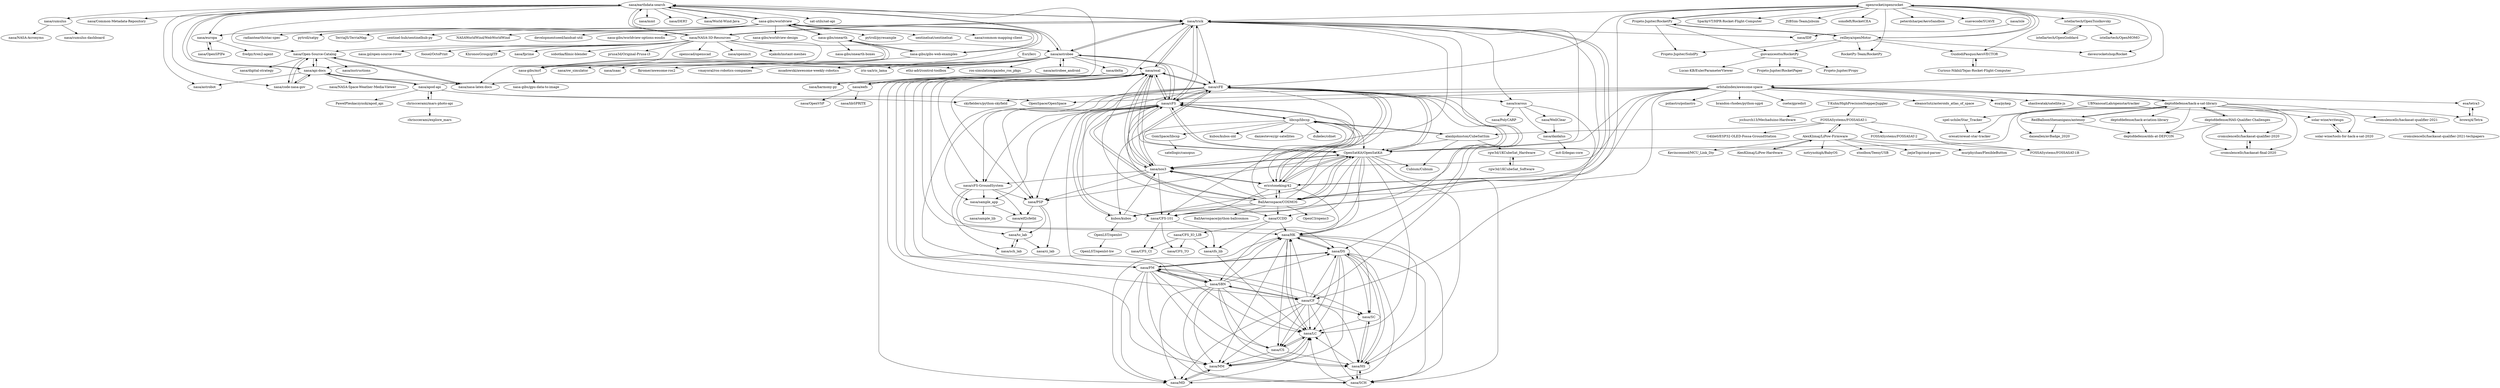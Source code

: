 digraph G {
"nasa/earthdata-search" -> "nasa/Common-Metadata-Repository"
"nasa/earthdata-search" -> "nasa/cumulus"
"nasa/earthdata-search" -> "nasa/Open-Source-Catalog"
"nasa/earthdata-search" -> "nasa/trick"
"nasa/earthdata-search" -> "nasa/mmt"
"nasa/earthdata-search" -> "nasa/api-docs"
"nasa/earthdata-search" -> "nasa/code-nasa-gov"
"nasa/earthdata-search" -> "nasa/europa"
"nasa/earthdata-search" -> "nasa/NASA-3D-Resources"
"nasa/earthdata-search" -> "nasa/astrobee"
"nasa/earthdata-search" -> "nasa/DERT"
"nasa/earthdata-search" -> "nasa/World-Wind-Java" ["e"=1]
"nasa/earthdata-search" -> "nasa/astrobot"
"nasa/earthdata-search" -> "nasa-gibs/worldview"
"nasa/earthdata-search" -> "sat-utils/sat-api" ["e"=1]
"nasa/NASA-3D-Resources" -> "nasa/trick"
"nasa/NASA-3D-Resources" -> "nasa/openmct" ["e"=1]
"nasa/NASA-3D-Resources" -> "nasa/earthdata-search"
"nasa/NASA-3D-Resources" -> "nasa/astrobee"
"nasa/NASA-3D-Resources" -> "nasa/Open-Source-Catalog"
"nasa/NASA-3D-Resources" -> "wjakob/instant-meshes" ["e"=1]
"nasa/NASA-3D-Resources" -> "nasa-jpl/open-source-rover" ["e"=1]
"nasa/NASA-3D-Resources" -> "foosel/OctoPrint" ["e"=1]
"nasa/NASA-3D-Resources" -> "nasa/api-docs"
"nasa/NASA-3D-Resources" -> "KhronosGroup/glTF" ["e"=1]
"nasa/NASA-3D-Resources" -> "nasa/fprime" ["e"=1]
"nasa/NASA-3D-Resources" -> "sobotka/filmic-blender" ["e"=1]
"nasa/NASA-3D-Resources" -> "prusa3d/Original-Prusa-i3" ["e"=1]
"nasa/NASA-3D-Resources" -> "openscad/openscad" ["e"=1]
"nasa/NASA-3D-Resources" -> "nasa/nasa-latex-docs"
"nasa/osal" -> "nasa/cFE"
"nasa/osal" -> "nasa/cFS"
"nasa/osal" -> "nasa/PSP"
"nasa/osal" -> "nasa/CF"
"nasa/osal" -> "OpenSatKit/OpenSatKit"
"nasa/osal" -> "nasa/eefs"
"nasa/osal" -> "nasa/nos3"
"nasa/osal" -> "nasa/FM"
"nasa/osal" -> "nasa/cFS-GroundSystem"
"nasa/osal" -> "nasa/DS"
"nasa/osal" -> "nasa/SBN"
"nasa/osal" -> "nasa/MD"
"nasa/osal" -> "nasa/MM"
"nasa/osal" -> "nasa/trick"
"nasa/osal" -> "nasa/HK"
"istellartech/OpenGoddard" -> "istellartech/OpenTsiolkovsky"
"nasa-gibs/worldview" -> "nasa-gibs/onearth"
"nasa-gibs/worldview" -> "nasa-gibs/gibs-web-examples"
"nasa-gibs/worldview" -> "nasa-gibs/mrf"
"nasa-gibs/worldview" -> "pytroll/satpy" ["e"=1]
"nasa-gibs/worldview" -> "TerriaJS/TerriaMap" ["e"=1]
"nasa-gibs/worldview" -> "sentinel-hub/sentinelhub-py" ["e"=1]
"nasa-gibs/worldview" -> "NASAWorldWind/WebWorldWind" ["e"=1]
"nasa-gibs/worldview" -> "developmentseed/landsat-util" ["e"=1]
"nasa-gibs/worldview" -> "nasa/earthdata-search"
"nasa-gibs/worldview" -> "nasa-gibs/worldview-options-eosdis"
"nasa-gibs/worldview" -> "nasa-gibs/worldview-design"
"nasa-gibs/worldview" -> "pytroll/pyresample" ["e"=1]
"nasa-gibs/worldview" -> "sentinelsat/sentinelsat" ["e"=1]
"nasa-gibs/worldview" -> "nasa/common-mapping-client"
"nasa-gibs/worldview" -> "radiantearth/stac-spec" ["e"=1]
"nasa/astrobee" -> "nasa/astrobee_android"
"nasa/astrobee" -> "nasa/trick"
"nasa/astrobee" -> "nasa/cFS"
"nasa/astrobee" -> "nasa/delta"
"nasa/astrobee" -> "nasa/ow_simulator"
"nasa/astrobee" -> "nasa/cFE"
"nasa/astrobee" -> "nasa/isaac"
"nasa/astrobee" -> "fkromer/awesome-ros2" ["e"=1]
"nasa/astrobee" -> "vmayoral/ros-robotics-companies" ["e"=1]
"nasa/astrobee" -> "nasa/osal"
"nasa/astrobee" -> "msadowski/awesome-weekly-robotics" ["e"=1]
"nasa/astrobee" -> "iris-ua/iris_lama" ["e"=1]
"nasa/astrobee" -> "ethz-adrl/control-toolbox" ["e"=1]
"nasa/astrobee" -> "nasa/earthdata-search"
"nasa/astrobee" -> "ros-simulation/gazebo_ros_pkgs" ["e"=1]
"BallAerospace/COSMOS" -> "OpenSatKit/OpenSatKit"
"BallAerospace/COSMOS" -> "ericstoneking/42"
"BallAerospace/COSMOS" -> "nasa/cFE"
"BallAerospace/COSMOS" -> "nasa/nos3"
"BallAerospace/COSMOS" -> "nasa/cFS"
"BallAerospace/COSMOS" -> "kubos/kubos"
"BallAerospace/COSMOS" -> "nasa/CCDD"
"BallAerospace/COSMOS" -> "nasa/CFS-101"
"BallAerospace/COSMOS" -> "nasa/osal"
"BallAerospace/COSMOS" -> "nasa/trick"
"BallAerospace/COSMOS" -> "BallAerospace/python-ballcosmos"
"BallAerospace/COSMOS" -> "libcsp/libcsp"
"BallAerospace/COSMOS" -> "OpenC3/openc3"
"OpenSatKit/OpenSatKit" -> "nasa/cFS"
"OpenSatKit/OpenSatKit" -> "nasa/nos3"
"OpenSatKit/OpenSatKit" -> "nasa/cFE"
"OpenSatKit/OpenSatKit" -> "ericstoneking/42"
"OpenSatKit/OpenSatKit" -> "nasa/CFS-101"
"OpenSatKit/OpenSatKit" -> "nasa/CCDD"
"OpenSatKit/OpenSatKit" -> "nasa/PSP"
"OpenSatKit/OpenSatKit" -> "BallAerospace/COSMOS"
"OpenSatKit/OpenSatKit" -> "nasa/SCH"
"OpenSatKit/OpenSatKit" -> "nasa/HK"
"OpenSatKit/OpenSatKit" -> "nasa/SBN"
"OpenSatKit/OpenSatKit" -> "Cubium/Cubium"
"OpenSatKit/OpenSatKit" -> "nasa/osal"
"OpenSatKit/OpenSatKit" -> "nasa/LC"
"OpenSatKit/OpenSatKit" -> "nasa/HS"
"nasa/cFS" -> "nasa/cFE"
"nasa/cFS" -> "nasa/osal"
"nasa/cFS" -> "OpenSatKit/OpenSatKit"
"nasa/cFS" -> "nasa/nos3"
"nasa/cFS" -> "nasa/PSP"
"nasa/cFS" -> "nasa/cFS-GroundSystem"
"nasa/cFS" -> "nasa/CFS-101"
"nasa/cFS" -> "ericstoneking/42"
"nasa/cFS" -> "nasa/trick"
"nasa/cFS" -> "nasa/CCDD"
"nasa/cFS" -> "nasa/astrobee"
"nasa/cFS" -> "nasa/sample_app"
"nasa/cFS" -> "kubos/kubos"
"nasa/cFS" -> "libcsp/libcsp"
"nasa/cFS" -> "BallAerospace/COSMOS"
"alanbjohnston/CubeSatSim" -> "libcsp/libcsp"
"alanbjohnston/CubeSatSim" -> "rgw3d/1KCubeSat_Hardware"
"alanbjohnston/CubeSatSim" -> "OpenSatKit/OpenSatKit"
"alanbjohnston/CubeSatSim" -> "Cubium/Cubium"
"orbitalindex/awesome-space" -> "deptofdefense/hack-a-sat-library"
"orbitalindex/awesome-space" -> "poliastro/poliastro" ["e"=1]
"orbitalindex/awesome-space" -> "OpenSatKit/OpenSatKit"
"orbitalindex/awesome-space" -> "nasa/cFS"
"orbitalindex/awesome-space" -> "ericstoneking/42"
"orbitalindex/awesome-space" -> "skyfielders/python-skyfield" ["e"=1]
"orbitalindex/awesome-space" -> "brandon-rhodes/python-sgp4" ["e"=1]
"orbitalindex/awesome-space" -> "csete/gpredict" ["e"=1]
"orbitalindex/awesome-space" -> "kubos/kubos"
"orbitalindex/awesome-space" -> "eleanorlutz/asteroids_atlas_of_space" ["e"=1]
"orbitalindex/awesome-space" -> "esa/tetra3"
"orbitalindex/awesome-space" -> "nasa/nos3"
"orbitalindex/awesome-space" -> "esa/pykep" ["e"=1]
"orbitalindex/awesome-space" -> "shashwatak/satellite-js" ["e"=1]
"orbitalindex/awesome-space" -> "OpenSpace/OpenSpace" ["e"=1]
"libcsp/libcsp" -> "alanbjohnston/CubeSatSim"
"libcsp/libcsp" -> "OpenSatKit/OpenSatKit"
"libcsp/libcsp" -> "daniestevez/gr-satellites" ["e"=1]
"libcsp/libcsp" -> "nasa/cFS"
"libcsp/libcsp" -> "dukelec/cdnet" ["e"=1]
"libcsp/libcsp" -> "kubos/kubos-old"
"libcsp/libcsp" -> "kubos/kubos"
"libcsp/libcsp" -> "GomSpace/libcsp"
"libcsp/libcsp" -> "ericstoneking/42"
"T-Kuhn/HighPrecisionStepperJuggler" -> "FOSSASystems/FOSSASAT-1"
"T-Kuhn/HighPrecisionStepperJuggler" -> "jcchurch13/Mechaduino-Hardware" ["e"=1]
"nasa/MM" -> "nasa/MD"
"nasa/MM" -> "nasa/LC"
"nasa/cFE" -> "nasa/cFS"
"nasa/cFE" -> "nasa/osal"
"nasa/cFE" -> "OpenSatKit/OpenSatKit"
"nasa/cFE" -> "nasa/PSP"
"nasa/cFE" -> "nasa/CF"
"nasa/cFE" -> "nasa/nos3"
"nasa/cFE" -> "nasa/cFS-GroundSystem"
"nasa/cFE" -> "nasa/CFS-101"
"nasa/cFE" -> "nasa/FM"
"nasa/cFE" -> "ericstoneking/42"
"nasa/cFE" -> "nasa/HK"
"nasa/cFE" -> "nasa/DS"
"nasa/cFE" -> "nasa/sample_app"
"nasa/cFE" -> "nasa/SBN"
"nasa/cFE" -> "nasa/icarous"
"Projeto-Jupiter/RocketPy" -> "reilleya/openMotor"
"Projeto-Jupiter/RocketPy" -> "Projeto-Jupiter/SolidPy"
"Projeto-Jupiter/RocketPy" -> "openrocket/openrocket"
"Projeto-Jupiter/RocketPy" -> "giovaniceotto/RocketPy"
"kubos/kubos" -> "nasa/nos3"
"kubos/kubos" -> "OpenSatKit/OpenSatKit"
"kubos/kubos" -> "OpenLST/openlst"
"kubos/kubos" -> "nasa/cFS"
"cromulencellc/hackasat-qualifier-2021" -> "cromulencellc/hackasat-qualifier-2021-techpapers"
"deptofdefense/hack-aviation-library" -> "deptofdefense/dds-at-DEFCON"
"chrisccerami/mars-photo-api" -> "nasa/apod-api"
"chrisccerami/mars-photo-api" -> "chrisccerami/explore_mars"
"nasa/cumulus" -> "nasa/cumulus-dashboard"
"nasa/cumulus" -> "nasa/NASA-Acronyms"
"solar-wine/writeups" -> "solar-wine/tools-for-hack-a-sat-2020"
"deptofdefense/hack-a-sat-library" -> "deptofdefense/HAS-Qualifier-Challenges"
"deptofdefense/hack-a-sat-library" -> "deptofdefense/hack-aviation-library"
"deptofdefense/hack-a-sat-library" -> "cromulencellc/hackasat-final-2020"
"deptofdefense/hack-a-sat-library" -> "deptofdefense/dds-at-DEFCON"
"deptofdefense/hack-a-sat-library" -> "cromulencellc/hackasat-qualifier-2020"
"deptofdefense/hack-a-sat-library" -> "RedBalloonShenanigans/antenny"
"deptofdefense/hack-a-sat-library" -> "solar-wine/tools-for-hack-a-sat-2020"
"deptofdefense/hack-a-sat-library" -> "orbitalindex/awesome-space"
"deptofdefense/hack-a-sat-library" -> "cromulencellc/hackasat-qualifier-2021"
"deptofdefense/hack-a-sat-library" -> "solar-wine/writeups"
"deptofdefense/hack-a-sat-library" -> "OpenSatKit/OpenSatKit"
"deptofdefense/hack-a-sat-library" -> "daneallen/avBadge_2020"
"FOSSASystems/FOSSASAT-1" -> "AlexKlimaj/LiPow-Firmware"
"FOSSASystems/FOSSASAT-1" -> "FOSSASystems/FOSSASAT-2"
"FOSSASystems/FOSSASAT-1" -> "G4lile0/ESP32-OLED-Fossa-GroundStation"
"FOSSASystems/FOSSASAT-1" -> "FOSSASystems/FOSSASAT-1B"
"FOSSASystems/FOSSASAT-1" -> "alanbjohnston/CubeSatSim"
"nasa/eefs" -> "nasa/OpenVSP" ["e"=1]
"nasa/eefs" -> "nasa/osal"
"nasa/eefs" -> "nasa/libSPRITE"
"FOSSASystems/FOSSASAT-2" -> "FOSSASystems/FOSSASAT-1B"
"AlexKlimaj/LiPow-Firmware" -> "AlexKlimaj/LiPow-Hardware"
"AlexKlimaj/LiPow-Firmware" -> "FOSSASystems/FOSSASAT-1"
"AlexKlimaj/LiPow-Firmware" -> "notrynohigh/BabyOS" ["e"=1]
"AlexKlimaj/LiPow-Firmware" -> "xtoolbox/TeenyUSB" ["e"=1]
"AlexKlimaj/LiPow-Firmware" -> "jiejieTop/cmd-parser" ["e"=1]
"AlexKlimaj/LiPow-Firmware" -> "murphyzhao/FlexibleButton" ["e"=1]
"AlexKlimaj/LiPow-Firmware" -> "Kevincoooool/MCU_Link_Diy" ["e"=1]
"istellartech/OpenTsiolkovsky" -> "istellartech/OpenGoddard"
"istellartech/OpenTsiolkovsky" -> "istellartech/OpenMOMO"
"nasa/MD" -> "nasa/MM"
"nasa/MD" -> "nasa/LC"
"nasa/cfs_lib" -> "nasa/LC"
"nasa/icarous" -> "nasa/daidalus"
"nasa/icarous" -> "nasa/WellClear"
"nasa/icarous" -> "nasa/PolyCARP"
"nasa/icarous" -> "nasa/CF"
"nasa/trick" -> "nasa/cFE"
"nasa/trick" -> "nasa/cFS"
"nasa/trick" -> "nasa/astrobee"
"nasa/trick" -> "nasa/osal"
"nasa/trick" -> "nasa/nos3"
"nasa/trick" -> "nasa/CFS-101"
"nasa/trick" -> "nasa/IDF"
"nasa/trick" -> "ericstoneking/42"
"nasa/trick" -> "OpenSatKit/OpenSatKit"
"nasa/trick" -> "BallAerospace/COSMOS"
"nasa/trick" -> "nasa/earthdata-search"
"nasa/trick" -> "nasa/icarous"
"nasa/trick" -> "nasa/europa"
"nasa/trick" -> "nasa/nasa-latex-docs"
"nasa/trick" -> "nasa/NASA-3D-Resources"
"reilleya/openMotor" -> "Projeto-Jupiter/RocketPy"
"reilleya/openMotor" -> "openrocket/openrocket"
"reilleya/openMotor" -> "davesrocketshop/Rocket"
"reilleya/openMotor" -> "giovaniceotto/RocketPy"
"reilleya/openMotor" -> "GuidodiPasquo/AeroVECTOR"
"reilleya/openMotor" -> "RocketPy-Team/RocketPy"
"reilleya/openMotor" -> "Projeto-Jupiter/SolidPy"
"nasa-gibs/onearth" -> "nasa-gibs/mrf"
"nasa-gibs/onearth" -> "nasa-gibs/gibs-web-examples"
"nasa-gibs/onearth" -> "nasa-gibs/onearth-boxes"
"nasa-gibs/onearth" -> "nasa-gibs/worldview"
"spel-uchile/Star_Tracker" -> "oresat/oresat-star-tracker"
"nasa/api-docs" -> "nasa/code-nasa-gov"
"nasa/api-docs" -> "nasa/Open-Source-Catalog"
"nasa/api-docs" -> "nasa/apod-api"
"nasa/api-docs" -> "nasa/earthdata-search"
"nasa/api-docs" -> "nasa/nasa-latex-docs"
"nasa/api-docs" -> "nasa/NASA-Space-Weather-Media-Viewer" ["e"=1]
"nasa/api-docs" -> "nasa/astrobot"
"nasa/europa" -> "nasa/OpenSPIFe"
"nasa/europa" -> "fredpy/trex2-agent"
"nasa/code-nasa-gov" -> "nasa/Open-Source-Catalog"
"nasa/code-nasa-gov" -> "nasa/api-docs"
"nasa/OpenSPIFe" -> "nasa/europa"
"nasa/delta" -> "nasa/harmony-py"
"nasa/sch_lab" -> "nasa/to_lab"
"nasa/to_lab" -> "nasa/sch_lab"
"nasa/to_lab" -> "nasa/ci_lab"
"brownj4/Tetra" -> "esa/tetra3"
"esa/tetra3" -> "brownj4/Tetra"
"openrocket/openrocket" -> "reilleya/openMotor"
"openrocket/openrocket" -> "Projeto-Jupiter/RocketPy"
"openrocket/openrocket" -> "nasa/trick"
"openrocket/openrocket" -> "GuidodiPasquo/AeroVECTOR"
"openrocket/openrocket" -> "SparkyVT/HPR-Rocket-Flight-Computer"
"openrocket/openrocket" -> "JSBSim-Team/jsbsim" ["e"=1]
"openrocket/openrocket" -> "sonofeft/RocketCEA"
"openrocket/openrocket" -> "peterdsharpe/AeroSandbox" ["e"=1]
"openrocket/openrocket" -> "suavecode/SUAVE" ["e"=1]
"openrocket/openrocket" -> "RocketPy-Team/RocketPy"
"openrocket/openrocket" -> "davesrocketshop/Rocket"
"openrocket/openrocket" -> "orbitalindex/awesome-space"
"openrocket/openrocket" -> "BallAerospace/COSMOS"
"openrocket/openrocket" -> "nasa/cFE"
"openrocket/openrocket" -> "istellartech/OpenTsiolkovsky"
"nasa/CF" -> "nasa/DS"
"nasa/CF" -> "nasa/HS"
"nasa/CF" -> "nasa/LC"
"nasa/CF" -> "nasa/MD"
"nasa/CF" -> "nasa/MM"
"nasa/CF" -> "nasa/HK"
"nasa/CF" -> "nasa/SBN"
"nasa/CF" -> "nasa/SCH"
"nasa/CF" -> "nasa/FM"
"nasa/CF" -> "nasa/CS"
"nasa/CF" -> "nasa/SC"
"nasa/DS" -> "nasa/HS"
"nasa/DS" -> "nasa/LC"
"nasa/DS" -> "nasa/MD"
"nasa/DS" -> "nasa/FM"
"nasa/DS" -> "nasa/CS"
"nasa/DS" -> "nasa/SCH"
"nasa/DS" -> "nasa/MM"
"nasa/DS" -> "nasa/SC"
"nasa/DS" -> "nasa/HK"
"nasa/FM" -> "nasa/DS"
"nasa/FM" -> "nasa/HS"
"nasa/FM" -> "nasa/MD"
"nasa/FM" -> "nasa/LC"
"nasa/FM" -> "nasa/MM"
"nasa/FM" -> "nasa/SC"
"nasa/FM" -> "nasa/CS"
"nasa/FM" -> "nasa/SCH"
"nasa/FM" -> "nasa/HK"
"nasa/FM" -> "nasa/SBN"
"nasa/HS" -> "nasa/LC"
"nasa/HS" -> "nasa/SCH"
"nasa/HS" -> "nasa/DS"
"nasa/HS" -> "nasa/SC"
"nasa/SBN" -> "nasa/LC"
"nasa/SBN" -> "nasa/MD"
"nasa/SBN" -> "nasa/MM"
"nasa/SBN" -> "nasa/DS"
"nasa/SBN" -> "nasa/CS"
"nasa/SBN" -> "nasa/HS"
"nasa/SBN" -> "nasa/HK"
"nasa/SBN" -> "nasa/CF"
"nasa/SBN" -> "nasa/FM"
"nasa/SBN" -> "nasa/SCH"
"ericstoneking/42" -> "OpenSatKit/OpenSatKit"
"ericstoneking/42" -> "nasa/nos3"
"ericstoneking/42" -> "nasa/cFS"
"ericstoneking/42" -> "nasa/cFE"
"ericstoneking/42" -> "nasa/CFS-101"
"ericstoneking/42" -> "nasa/HK"
"ericstoneking/42" -> "BallAerospace/COSMOS"
"AlexKlimaj/LiPow-Hardware" -> "AlexKlimaj/LiPow-Firmware"
"deptofdefense/HAS-Qualifier-Challenges" -> "deptofdefense/hack-a-sat-library"
"deptofdefense/HAS-Qualifier-Challenges" -> "cromulencellc/hackasat-final-2020"
"deptofdefense/HAS-Qualifier-Challenges" -> "cromulencellc/hackasat-qualifier-2020"
"deptofdefense/HAS-Qualifier-Challenges" -> "deptofdefense/dds-at-DEFCON"
"solar-wine/tools-for-hack-a-sat-2020" -> "solar-wine/writeups"
"nasa/SC" -> "nasa/LC"
"nasa/SC" -> "nasa/HS"
"Esri/lerc" -> "nasa-gibs/mrf"
"nasa/apod-api" -> "nasa/api-docs"
"nasa/apod-api" -> "chrisccerami/mars-photo-api"
"nasa/apod-api" -> "PawelPleskaczynski/apod_api"
"nasa/apod-api" -> "nasa/earthdata-search"
"nasa/apod-api" -> "OpenSpace/OpenSpace" ["e"=1]
"nasa/apod-api" -> "skyfielders/python-skyfield" ["e"=1]
"GomSpace/libcsp" -> "satellogic/canopus"
"nasa/Open-Source-Catalog" -> "nasa/code-nasa-gov"
"nasa/Open-Source-Catalog" -> "nasa/nasa-latex-docs"
"nasa/Open-Source-Catalog" -> "nasa/api-docs"
"nasa/Open-Source-Catalog" -> "nasa/instructions"
"nasa/Open-Source-Catalog" -> "nasa/digital-strategy"
"nasa/WellClear" -> "nasa/daidalus"
"UBNanosatLab/openstartracker" -> "spel-uchile/Star_Tracker"
"UBNanosatLab/openstartracker" -> "oresat/oresat-star-tracker"
"UBNanosatLab/openstartracker" -> "brownj4/Tetra"
"nasa/CFS-101" -> "nasa/CFS_CI"
"nasa/CFS-101" -> "nasa/CFS_TO"
"nasa/CFS-101" -> "nasa/cfs_lib"
"nasa/cFS-GroundSystem" -> "nasa/sample_app"
"nasa/cFS-GroundSystem" -> "nasa/PSP"
"nasa/cFS-GroundSystem" -> "nasa/to_lab"
"nasa/cFS-GroundSystem" -> "nasa/elf2cfetbl"
"nasa/cFS-GroundSystem" -> "nasa/sch_lab"
"giovaniceotto/RocketPy" -> "Projeto-Jupiter/Propy"
"giovaniceotto/RocketPy" -> "Lucas-KB/EulerParameterViewer"
"giovaniceotto/RocketPy" -> "Projeto-Jupiter/RocketPaper"
"nasa/astrobee_android" -> "nasa/astrobee"
"nasa/nasa-latex-docs" -> "nasa/Open-Source-Catalog"
"cromulencellc/hackasat-final-2020" -> "cromulencellc/hackasat-qualifier-2020"
"OpenLST/openlst" -> "OpenLST/openlst-hw"
"nasa/nos3" -> "OpenSatKit/OpenSatKit"
"nasa/nos3" -> "ericstoneking/42"
"nasa/nos3" -> "nasa/cFS"
"nasa/nos3" -> "nasa/cFE"
"nasa/nos3" -> "nasa/PSP"
"nasa/nos3" -> "nasa/cFS-GroundSystem"
"nasa/nos3" -> "nasa/CFS-101"
"nasa/nos3" -> "nasa/osal"
"cromulencellc/hackasat-qualifier-2020" -> "cromulencellc/hackasat-final-2020"
"RedBalloonShenanigans/antenny" -> "deptofdefense/dds-at-DEFCON"
"RedBalloonShenanigans/antenny" -> "daneallen/avBadge_2020"
"RedBalloonShenanigans/antenny" -> "deptofdefense/hack-a-sat-library"
"GuidodiPasquo/AeroVECTOR" -> "Curious-Nikhil/Tejas-Rocket-Flight-Computer"
"nasa-gibs/gibs-web-examples" -> "nasa-gibs/onearth"
"nasa-gibs/gibs-web-examples" -> "nasa-gibs/mrf"
"nasa-gibs/gibs-web-examples" -> "nasa-gibs/worldview"
"rgw3d/1KCubeSat_Hardware" -> "rgw3d/1KCubeSat_Software"
"nasa/PSP" -> "nasa/elf2cfetbl"
"nasa/PSP" -> "nasa/to_lab"
"nasa/PSP" -> "nasa/ci_lab"
"nasa/SCH" -> "nasa/LC"
"nasa/SCH" -> "nasa/HS"
"rgw3d/1KCubeSat_Software" -> "rgw3d/1KCubeSat_Hardware"
"Curious-Nikhil/Tejas-Rocket-Flight-Computer" -> "GuidodiPasquo/AeroVECTOR"
"nasa/isle" -> "nasa/IDF"
"nasa/daidalus" -> "mit-ll/degas-core"
"nasa/CCDD" -> "nasa/HK"
"nasa/CCDD" -> "nasa/cfs_lib"
"nasa/CCDD" -> "nasa/CFS_IO_LIB"
"nasa/CFS_IO_LIB" -> "nasa/cfs_lib"
"nasa/CFS_IO_LIB" -> "nasa/CFS_CI"
"nasa/CFS_IO_LIB" -> "nasa/CFS_TO"
"nasa/HK" -> "nasa/LC"
"nasa/HK" -> "nasa/SCH"
"nasa/HK" -> "nasa/MD"
"nasa/HK" -> "nasa/MM"
"nasa/HK" -> "nasa/HS"
"nasa/HK" -> "nasa/SC"
"nasa/HK" -> "nasa/CS"
"nasa/HK" -> "nasa/DS"
"nasa/LC" -> "nasa/HK"
"nasa/LC" -> "nasa/MM"
"nasa/LC" -> "nasa/CS"
"nasa-gibs/mrf" -> "nasa-gibs/gpu-data-to-image"
"nasa-gibs/mrf" -> "nasa-gibs/onearth"
"nasa/elf2cfetbl" -> "nasa/to_lab"
"nasa/sample_app" -> "nasa/elf2cfetbl"
"nasa/sample_app" -> "nasa/sample_lib"
"nasa/CS" -> "nasa/LC"
"nasa/CS" -> "nasa/MM"
"nasa/CS" -> "nasa/HS"
"nasa/earthdata-search" ["l"="17.032,35.85"]
"nasa/Common-Metadata-Repository" ["l"="17.019,35.798"]
"nasa/cumulus" ["l"="17.122,35.833"]
"nasa/Open-Source-Catalog" ["l"="17.056,35.858"]
"nasa/trick" ["l"="16.936,35.885"]
"nasa/mmt" ["l"="17.025,35.821"]
"nasa/api-docs" ["l"="17.06,35.874"]
"nasa/code-nasa-gov" ["l"="17.079,35.861"]
"nasa/europa" ["l"="17.02,35.899"]
"nasa/NASA-3D-Resources" ["l"="16.996,35.862"]
"nasa/astrobee" ["l"="16.971,35.899"]
"nasa/DERT" ["l"="17.055,35.817"]
"nasa/World-Wind-Java" ["l"="-2.563,-28.826"]
"nasa/astrobot" ["l"="17.064,35.842"]
"nasa-gibs/worldview" ["l"="17.078,35.781"]
"sat-utils/sat-api" ["l"="20.177,27.322"]
"nasa/openmct" ["l"="-2.398,-28.799"]
"wjakob/instant-meshes" ["l"="-13.248,27.371"]
"nasa-jpl/open-source-rover" ["l"="29.012,42.659"]
"foosel/OctoPrint" ["l"="-21.106,37.677"]
"KhronosGroup/glTF" ["l"="-12.678,26.259"]
"nasa/fprime" ["l"="-31.236,41.544"]
"sobotka/filmic-blender" ["l"="-13.228,27.41"]
"prusa3d/Original-Prusa-i3" ["l"="-21.04,37.675"]
"openscad/openscad" ["l"="-20.146,37.323"]
"nasa/nasa-latex-docs" ["l"="17.024,35.875"]
"nasa/osal" ["l"="16.912,35.924"]
"nasa/cFE" ["l"="16.898,35.912"]
"nasa/cFS" ["l"="16.902,35.896"]
"nasa/PSP" ["l"="16.92,35.911"]
"nasa/CF" ["l"="16.893,35.93"]
"OpenSatKit/OpenSatKit" ["l"="16.872,35.91"]
"nasa/eefs" ["l"="16.932,35.969"]
"nasa/nos3" ["l"="16.889,35.901"]
"nasa/FM" ["l"="16.894,35.947"]
"nasa/cFS-GroundSystem" ["l"="16.932,35.916"]
"nasa/DS" ["l"="16.888,35.939"]
"nasa/SBN" ["l"="16.897,35.937"]
"nasa/MD" ["l"="16.902,35.951"]
"nasa/MM" ["l"="16.906,35.944"]
"nasa/HK" ["l"="16.882,35.933"]
"istellartech/OpenGoddard" ["l"="16.696,35.945"]
"istellartech/OpenTsiolkovsky" ["l"="16.716,35.931"]
"nasa-gibs/onearth" ["l"="17.098,35.755"]
"nasa-gibs/gibs-web-examples" ["l"="17.075,35.754"]
"nasa-gibs/mrf" ["l"="17.092,35.738"]
"pytroll/satpy" ["l"="18.914,28.178"]
"TerriaJS/TerriaMap" ["l"="18.535,26.52"]
"sentinel-hub/sentinelhub-py" ["l"="20.091,27.337"]
"NASAWorldWind/WebWorldWind" ["l"="18.339,26.506"]
"developmentseed/landsat-util" ["l"="20.116,27.299"]
"nasa-gibs/worldview-options-eosdis" ["l"="17.1,35.789"]
"nasa-gibs/worldview-design" ["l"="17.1,35.773"]
"pytroll/pyresample" ["l"="18.879,28.194"]
"sentinelsat/sentinelsat" ["l"="20.072,27.334"]
"nasa/common-mapping-client" ["l"="17.119,35.777"]
"radiantearth/stac-spec" ["l"="20.134,27.373"]
"nasa/astrobee_android" ["l"="16.995,35.913"]
"nasa/delta" ["l"="17.019,35.948"]
"nasa/ow_simulator" ["l"="16.992,35.938"]
"nasa/isaac" ["l"="16.979,35.923"]
"fkromer/awesome-ros2" ["l"="29.257,41.775"]
"vmayoral/ros-robotics-companies" ["l"="29.276,41.752"]
"msadowski/awesome-weekly-robotics" ["l"="29.294,41.765"]
"iris-ua/iris_lama" ["l"="29.33,41.846"]
"ethz-adrl/control-toolbox" ["l"="28.067,42.087"]
"ros-simulation/gazebo_ros_pkgs" ["l"="29.234,41.882"]
"BallAerospace/COSMOS" ["l"="16.881,35.887"]
"ericstoneking/42" ["l"="16.872,35.899"]
"kubos/kubos" ["l"="16.864,35.878"]
"nasa/CCDD" ["l"="16.861,35.92"]
"nasa/CFS-101" ["l"="16.881,35.917"]
"BallAerospace/python-ballcosmos" ["l"="16.885,35.862"]
"libcsp/libcsp" ["l"="16.842,35.909"]
"OpenC3/openc3" ["l"="16.869,35.859"]
"nasa/SCH" ["l"="16.873,35.936"]
"Cubium/Cubium" ["l"="16.842,35.947"]
"nasa/LC" ["l"="16.881,35.946"]
"nasa/HS" ["l"="16.873,35.946"]
"nasa/sample_app" ["l"="16.928,35.932"]
"alanbjohnston/CubeSatSim" ["l"="16.827,35.962"]
"rgw3d/1KCubeSat_Hardware" ["l"="16.813,35.993"]
"orbitalindex/awesome-space" ["l"="16.83,35.875"]
"deptofdefense/hack-a-sat-library" ["l"="16.806,35.821"]
"poliastro/poliastro" ["l"="17.185,36.512"]
"skyfielders/python-skyfield" ["l"="17.115,36.465"]
"brandon-rhodes/python-sgp4" ["l"="17.198,36.445"]
"csete/gpredict" ["l"="-10.721,-37.666"]
"eleanorlutz/asteroids_atlas_of_space" ["l"="17.07,36.496"]
"esa/tetra3" ["l"="16.783,35.932"]
"esa/pykep" ["l"="17.217,36.52"]
"shashwatak/satellite-js" ["l"="17.275,36.398"]
"OpenSpace/OpenSpace" ["l"="17.087,36.432"]
"daniestevez/gr-satellites" ["l"="-10.725,-37.748"]
"dukelec/cdnet" ["l"="-31.516,41.465"]
"kubos/kubos-old" ["l"="16.818,35.922"]
"GomSpace/libcsp" ["l"="16.781,35.866"]
"T-Kuhn/HighPrecisionStepperJuggler" ["l"="16.809,36.097"]
"FOSSASystems/FOSSASAT-1" ["l"="16.793,36.053"]
"jcchurch13/Mechaduino-Hardware" ["l"="-32.559,42.737"]
"nasa/icarous" ["l"="16.912,35.868"]
"Projeto-Jupiter/RocketPy" ["l"="16.742,35.911"]
"reilleya/openMotor" ["l"="16.744,35.896"]
"Projeto-Jupiter/SolidPy" ["l"="16.723,35.904"]
"openrocket/openrocket" ["l"="16.79,35.901"]
"giovaniceotto/RocketPy" ["l"="16.703,35.899"]
"OpenLST/openlst" ["l"="16.86,35.84"]
"cromulencellc/hackasat-qualifier-2021" ["l"="16.767,35.785"]
"cromulencellc/hackasat-qualifier-2021-techpapers" ["l"="16.751,35.769"]
"deptofdefense/hack-aviation-library" ["l"="16.766,35.82"]
"deptofdefense/dds-at-DEFCON" ["l"="16.786,35.806"]
"chrisccerami/mars-photo-api" ["l"="17.14,35.905"]
"nasa/apod-api" ["l"="17.103,35.888"]
"chrisccerami/explore_mars" ["l"="17.159,35.914"]
"nasa/cumulus-dashboard" ["l"="17.15,35.818"]
"nasa/NASA-Acronyms" ["l"="17.159,35.837"]
"solar-wine/writeups" ["l"="16.83,35.803"]
"solar-wine/tools-for-hack-a-sat-2020" ["l"="16.83,35.79"]
"deptofdefense/HAS-Qualifier-Challenges" ["l"="16.802,35.798"]
"cromulencellc/hackasat-final-2020" ["l"="16.793,35.784"]
"cromulencellc/hackasat-qualifier-2020" ["l"="16.809,35.784"]
"RedBalloonShenanigans/antenny" ["l"="16.77,35.806"]
"daneallen/avBadge_2020" ["l"="16.782,35.822"]
"AlexKlimaj/LiPow-Firmware" ["l"="16.767,36.08"]
"FOSSASystems/FOSSASAT-2" ["l"="16.814,36.068"]
"G4lile0/ESP32-OLED-Fossa-GroundStation" ["l"="16.758,36.053"]
"FOSSASystems/FOSSASAT-1B" ["l"="16.817,36.054"]
"nasa/OpenVSP" ["l"="-2.573,-28.79"]
"nasa/libSPRITE" ["l"="16.944,35.998"]
"AlexKlimaj/LiPow-Hardware" ["l"="16.748,36.098"]
"notrynohigh/BabyOS" ["l"="-31.601,41.512"]
"xtoolbox/TeenyUSB" ["l"="-31.572,41.553"]
"jiejieTop/cmd-parser" ["l"="-31.659,41.52"]
"murphyzhao/FlexibleButton" ["l"="-31.632,41.518"]
"Kevincoooool/MCU_Link_Diy" ["l"="-31.532,41.53"]
"istellartech/OpenMOMO" ["l"="16.678,35.933"]
"nasa/cfs_lib" ["l"="16.86,35.938"]
"nasa/daidalus" ["l"="16.91,35.83"]
"nasa/WellClear" ["l"="16.901,35.841"]
"nasa/PolyCARP" ["l"="16.926,35.845"]
"nasa/IDF" ["l"="16.942,35.824"]
"davesrocketshop/Rocket" ["l"="16.763,35.907"]
"GuidodiPasquo/AeroVECTOR" ["l"="16.735,35.88"]
"RocketPy-Team/RocketPy" ["l"="16.756,35.88"]
"nasa-gibs/onearth-boxes" ["l"="17.12,35.742"]
"spel-uchile/Star_Tracker" ["l"="16.698,36.002"]
"oresat/oresat-star-tracker" ["l"="16.691,35.989"]
"nasa/NASA-Space-Weather-Media-Viewer" ["l"="-2.589,-28.821"]
"nasa/OpenSPIFe" ["l"="17.047,35.916"]
"fredpy/trex2-agent" ["l"="17.028,35.918"]
"nasa/harmony-py" ["l"="17.037,35.969"]
"nasa/sch_lab" ["l"="16.957,35.93"]
"nasa/to_lab" ["l"="16.949,35.92"]
"nasa/ci_lab" ["l"="16.945,35.935"]
"brownj4/Tetra" ["l"="16.756,35.956"]
"SparkyVT/HPR-Rocket-Flight-Computer" ["l"="16.774,35.885"]
"JSBSim-Team/jsbsim" ["l"="-11.694,29.274"]
"sonofeft/RocketCEA" ["l"="16.765,35.929"]
"peterdsharpe/AeroSandbox" ["l"="-11.61,29.266"]
"suavecode/SUAVE" ["l"="-11.603,29.251"]
"nasa/CS" ["l"="16.89,35.956"]
"nasa/SC" ["l"="16.878,35.956"]
"Esri/lerc" ["l"="17.104,35.705"]
"PawelPleskaczynski/apod_api" ["l"="17.131,35.885"]
"satellogic/canopus" ["l"="16.738,35.845"]
"nasa/instructions" ["l"="17.087,35.834"]
"nasa/digital-strategy" ["l"="17.098,35.853"]
"UBNanosatLab/openstartracker" ["l"="16.716,35.984"]
"nasa/CFS_CI" ["l"="16.849,35.925"]
"nasa/CFS_TO" ["l"="16.853,35.933"]
"nasa/elf2cfetbl" ["l"="16.941,35.926"]
"Projeto-Jupiter/Propy" ["l"="16.682,35.906"]
"Lucas-KB/EulerParameterViewer" ["l"="16.682,35.897"]
"Projeto-Jupiter/RocketPaper" ["l"="16.683,35.888"]
"OpenLST/openlst-hw" ["l"="16.861,35.82"]
"Curious-Nikhil/Tejas-Rocket-Flight-Computer" ["l"="16.712,35.871"]
"rgw3d/1KCubeSat_Software" ["l"="16.807,36.01"]
"nasa/isle" ["l"="16.941,35.785"]
"mit-ll/degas-core" ["l"="16.908,35.81"]
"nasa/CFS_IO_LIB" ["l"="16.839,35.935"]
"nasa-gibs/gpu-data-to-image" ["l"="17.107,35.725"]
"nasa/sample_lib" ["l"="16.945,35.95"]
}